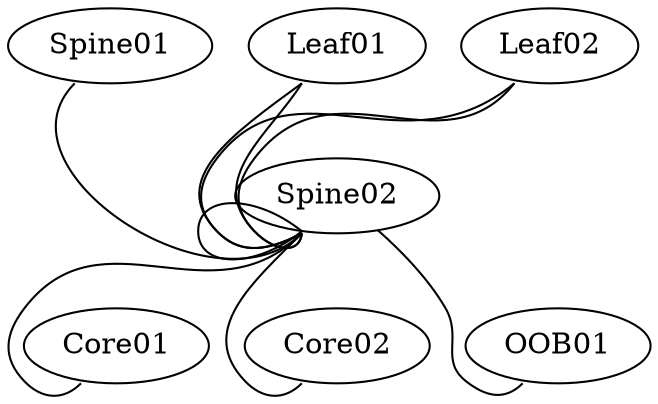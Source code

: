 graph dc1 {
   "Spine02":"swp20s1" -- "Core01":"swp12"
   "Spine02":"swp20s2" -- "Core02":"swp12"
   "Spine01":"swp1" -- "Spine02":"swp1"
   "Spine02":"swp3" -- "Spine02":"swp4"
   "Spine02":"eth0" -- "OOB01":"swp2"
   "Leaf01":"swp45" -- "Spine02":"swp32s0"
   "Leaf01":"swp46" -- "Spine02":"swp32s1"
   "Leaf02":"swp45" -- "Spine02":"swp32s2"
   "Leaf02":"swp46" -- "Spine02":"swp32s3"
}

